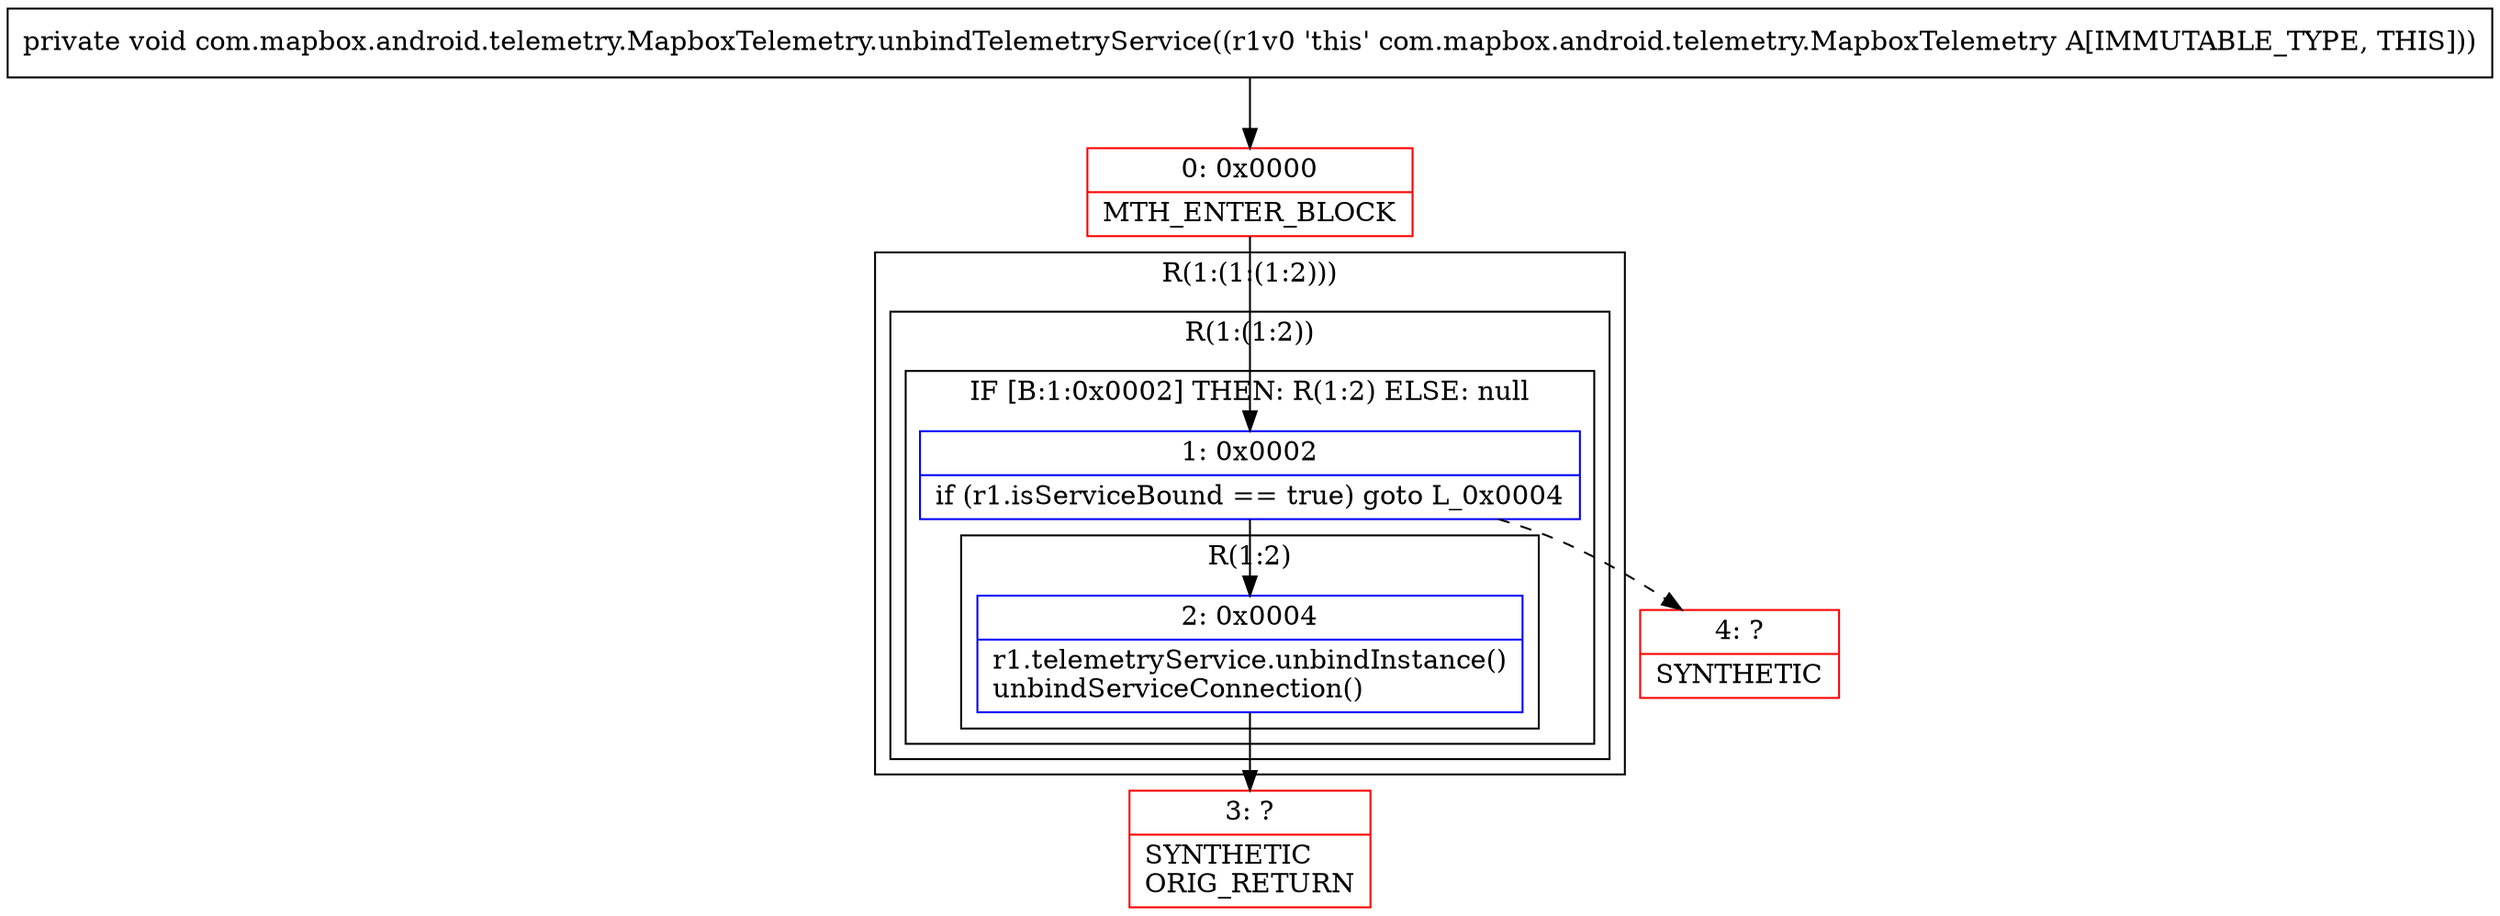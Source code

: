 digraph "CFG forcom.mapbox.android.telemetry.MapboxTelemetry.unbindTelemetryService()V" {
subgraph cluster_Region_1461854179 {
label = "R(1:(1:(1:2)))";
node [shape=record,color=blue];
subgraph cluster_Region_923140540 {
label = "R(1:(1:2))";
node [shape=record,color=blue];
subgraph cluster_IfRegion_2141196719 {
label = "IF [B:1:0x0002] THEN: R(1:2) ELSE: null";
node [shape=record,color=blue];
Node_1 [shape=record,label="{1\:\ 0x0002|if (r1.isServiceBound == true) goto L_0x0004\l}"];
subgraph cluster_Region_494781053 {
label = "R(1:2)";
node [shape=record,color=blue];
Node_2 [shape=record,label="{2\:\ 0x0004|r1.telemetryService.unbindInstance()\lunbindServiceConnection()\l}"];
}
}
}
}
Node_0 [shape=record,color=red,label="{0\:\ 0x0000|MTH_ENTER_BLOCK\l}"];
Node_3 [shape=record,color=red,label="{3\:\ ?|SYNTHETIC\lORIG_RETURN\l}"];
Node_4 [shape=record,color=red,label="{4\:\ ?|SYNTHETIC\l}"];
MethodNode[shape=record,label="{private void com.mapbox.android.telemetry.MapboxTelemetry.unbindTelemetryService((r1v0 'this' com.mapbox.android.telemetry.MapboxTelemetry A[IMMUTABLE_TYPE, THIS])) }"];
MethodNode -> Node_0;
Node_1 -> Node_2;
Node_1 -> Node_4[style=dashed];
Node_2 -> Node_3;
Node_0 -> Node_1;
}

